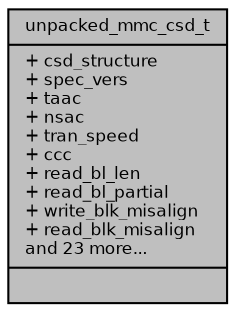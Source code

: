 digraph "unpacked_mmc_csd_t"
{
  bgcolor="transparent";
  edge [fontname="Helvetica",fontsize="8",labelfontname="Helvetica",labelfontsize="8"];
  node [fontname="Helvetica",fontsize="8",shape=record];
  Node1 [label="{unpacked_mmc_csd_t\n|+ csd_structure\l+ spec_vers\l+ taac\l+ nsac\l+ tran_speed\l+ ccc\l+ read_bl_len\l+ read_bl_partial\l+ write_blk_misalign\l+ read_blk_misalign\land 23 more...\l|}",height=0.2,width=0.4,color="black", fillcolor="grey75", style="filled", fontcolor="black"];
}
